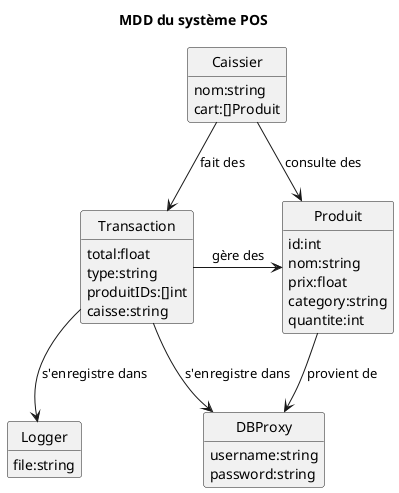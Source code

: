@startuml

hide circle
hide method

title MDD du système POS

class Produit {
  id:int
  nom:string
  prix:float
  category:string
  quantite:int
}
class DBProxy{
 username:string
 password:string
}
class Transaction{
 total:float
 type:string
 produitIDs:[]int
 caisse:string
}
class Logger{
 file:string
}

class Caissier {
 nom:string
 cart:[]Produit
}

Caissier --> Transaction : fait des
Caissier -> Produit : consulte des
Transaction -> Produit: gère des
Transaction --> Logger: s'enregistre dans
Transaction --> DBProxy: s'enregistre dans
Produit --> DBProxy : provient de

@enduml
